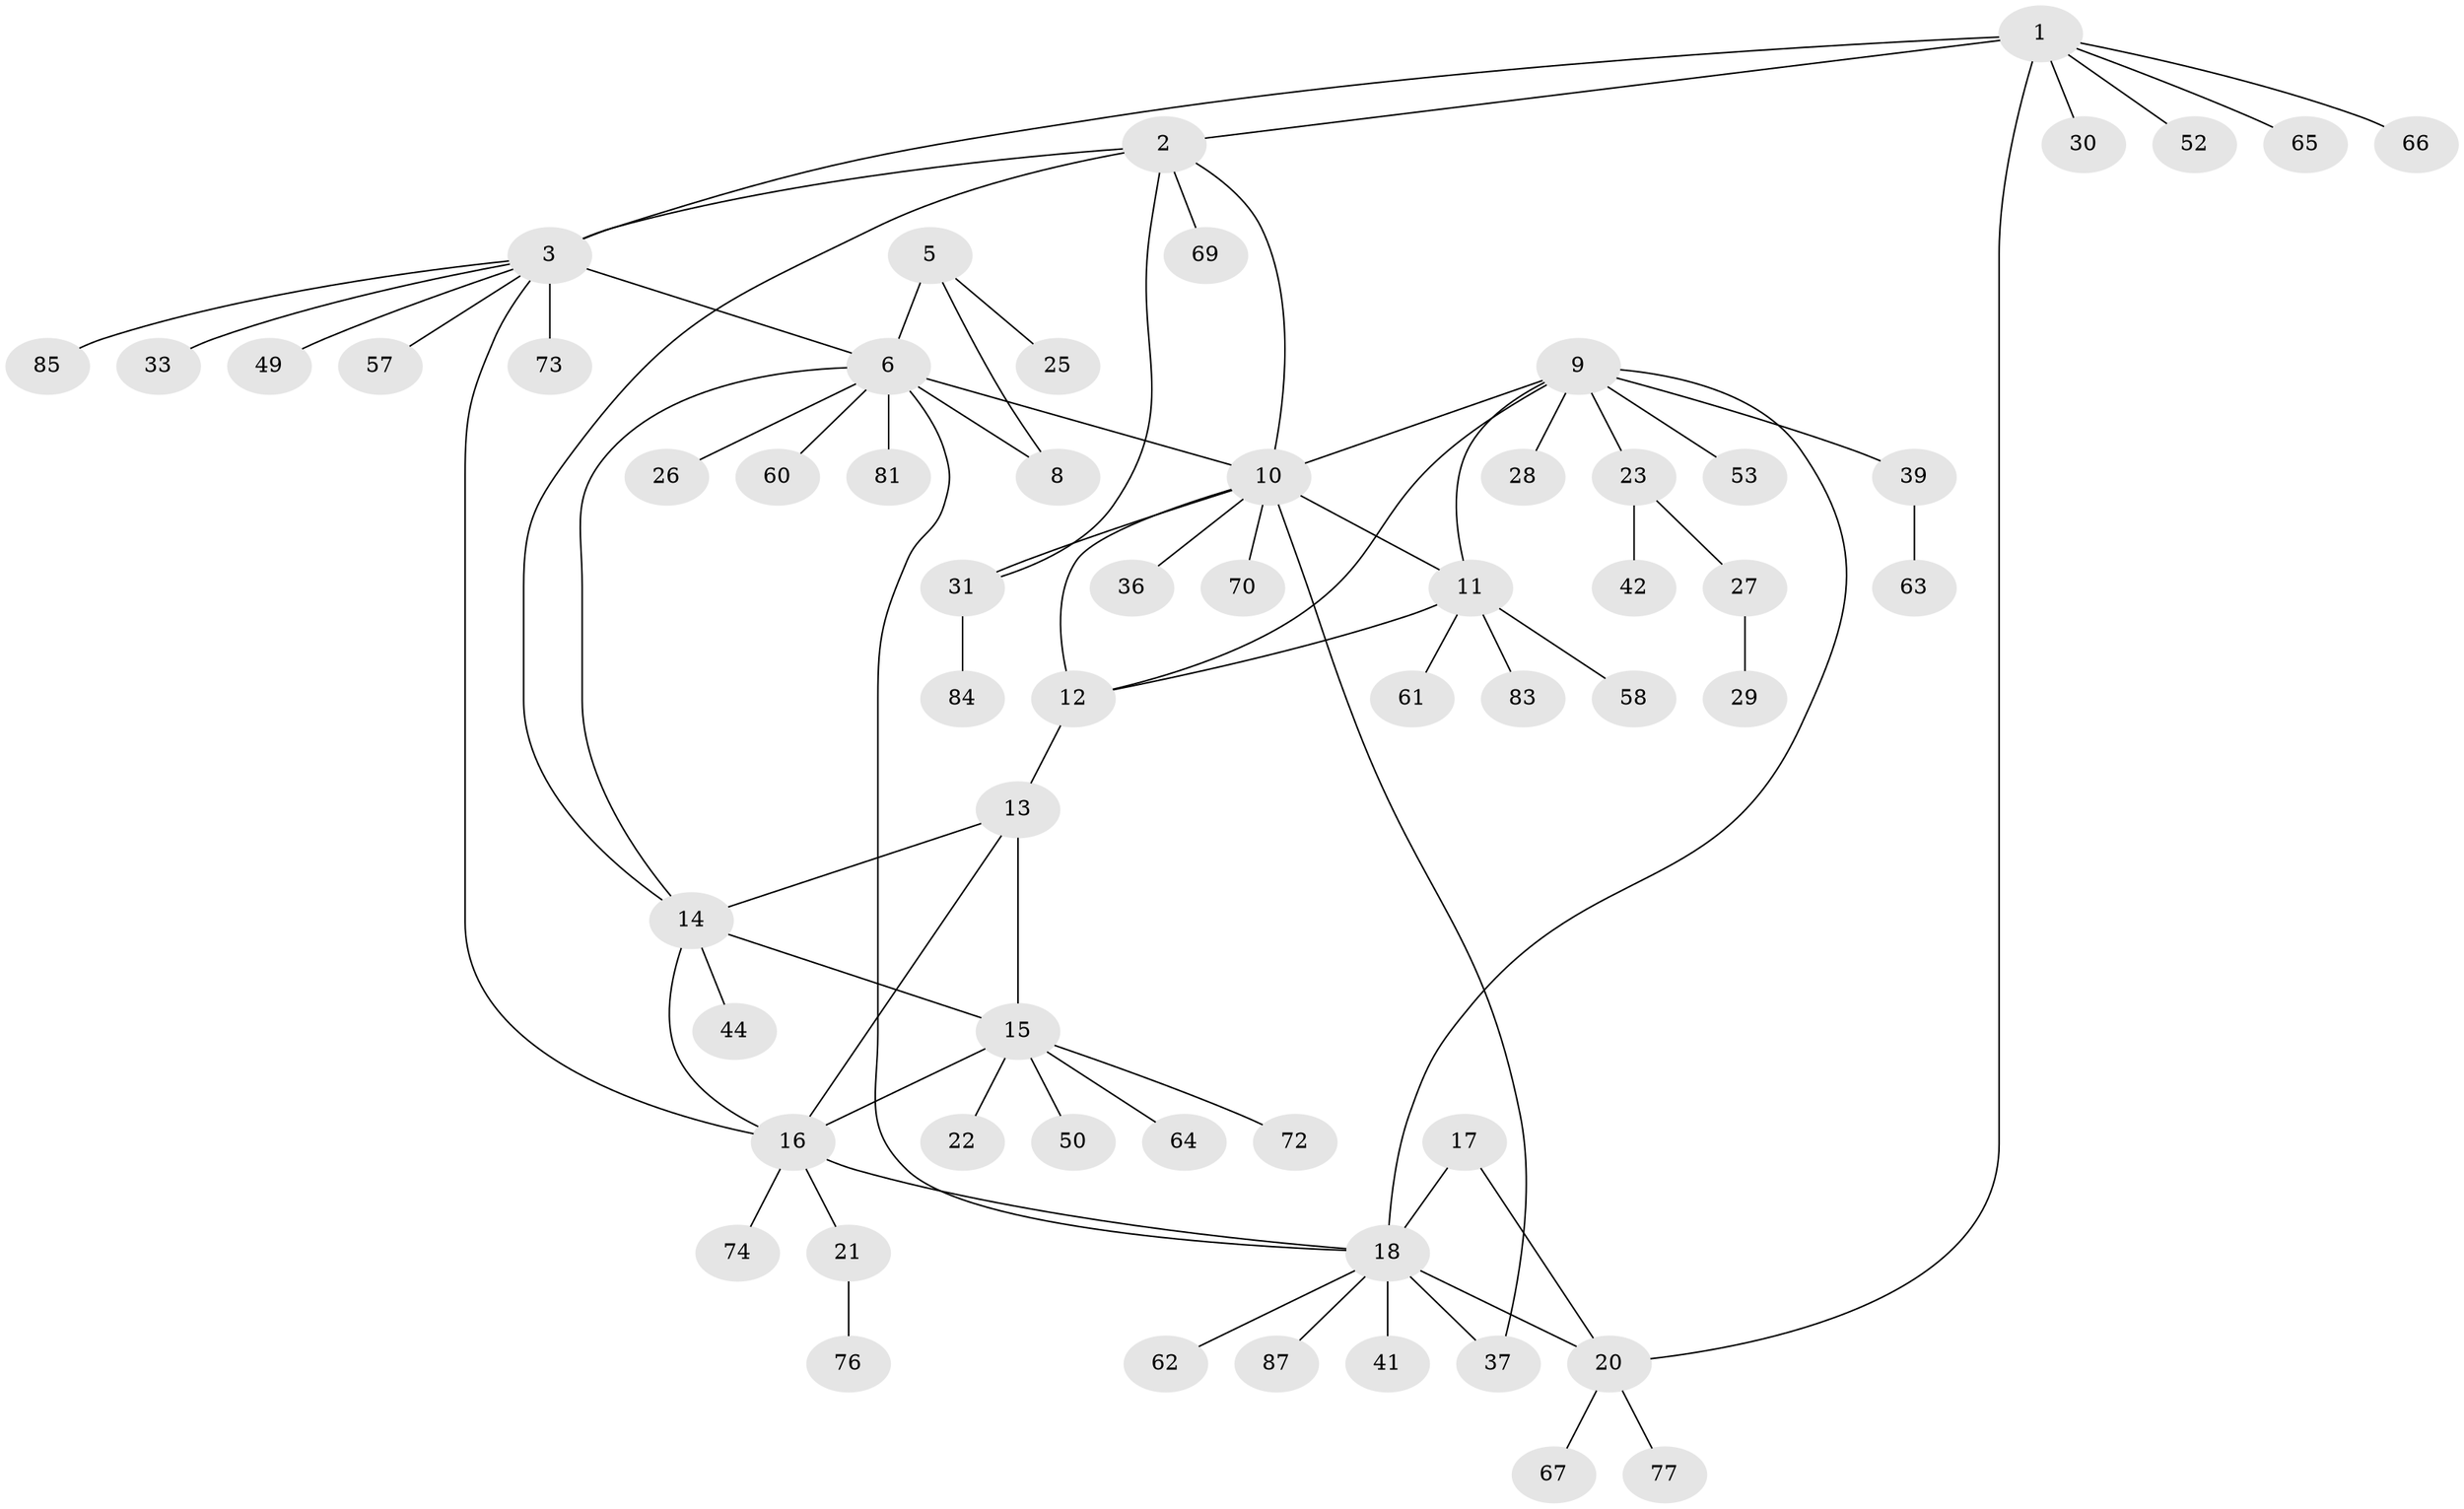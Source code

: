 // Generated by graph-tools (version 1.1) at 2025/24/03/03/25 07:24:10]
// undirected, 60 vertices, 77 edges
graph export_dot {
graph [start="1"]
  node [color=gray90,style=filled];
  1 [super="+55"];
  2 [super="+46"];
  3 [super="+4"];
  5 [super="+48"];
  6 [super="+7"];
  8;
  9 [super="+43"];
  10 [super="+34"];
  11 [super="+79"];
  12 [super="+56"];
  13 [super="+54"];
  14 [super="+35"];
  15 [super="+47"];
  16 [super="+40"];
  17;
  18 [super="+19"];
  20 [super="+71"];
  21 [super="+24"];
  22;
  23 [super="+32"];
  25 [super="+38"];
  26 [super="+75"];
  27 [super="+82"];
  28;
  29 [super="+78"];
  30;
  31 [super="+51"];
  33 [super="+45"];
  36 [super="+59"];
  37 [super="+86"];
  39;
  41;
  42;
  44;
  49;
  50 [super="+68"];
  52;
  53;
  57;
  58;
  60;
  61;
  62;
  63;
  64;
  65;
  66;
  67;
  69 [super="+80"];
  70;
  72;
  73;
  74;
  76;
  77;
  81;
  83;
  84;
  85;
  87;
  1 -- 2;
  1 -- 3 [weight=2];
  1 -- 20;
  1 -- 30;
  1 -- 52;
  1 -- 65;
  1 -- 66;
  2 -- 3 [weight=2];
  2 -- 10 [weight=2];
  2 -- 69;
  2 -- 14;
  2 -- 31;
  3 -- 16;
  3 -- 33;
  3 -- 49;
  3 -- 73;
  3 -- 85;
  3 -- 6;
  3 -- 57;
  5 -- 6 [weight=2];
  5 -- 8;
  5 -- 25;
  6 -- 8 [weight=2];
  6 -- 14;
  6 -- 26;
  6 -- 60;
  6 -- 81;
  6 -- 18;
  6 -- 10;
  9 -- 10;
  9 -- 11;
  9 -- 12;
  9 -- 18;
  9 -- 23;
  9 -- 28;
  9 -- 39;
  9 -- 53;
  10 -- 11;
  10 -- 12;
  10 -- 31;
  10 -- 36;
  10 -- 70;
  10 -- 37;
  11 -- 12;
  11 -- 58;
  11 -- 61;
  11 -- 83;
  12 -- 13 [weight=2];
  13 -- 14;
  13 -- 15;
  13 -- 16;
  14 -- 15;
  14 -- 16;
  14 -- 44;
  15 -- 16;
  15 -- 22;
  15 -- 50;
  15 -- 64;
  15 -- 72;
  16 -- 18;
  16 -- 21;
  16 -- 74;
  17 -- 18 [weight=2];
  17 -- 20;
  18 -- 20 [weight=2];
  18 -- 87;
  18 -- 37;
  18 -- 41;
  18 -- 62;
  20 -- 67;
  20 -- 77;
  21 -- 76;
  23 -- 27;
  23 -- 42;
  27 -- 29;
  31 -- 84;
  39 -- 63;
}
